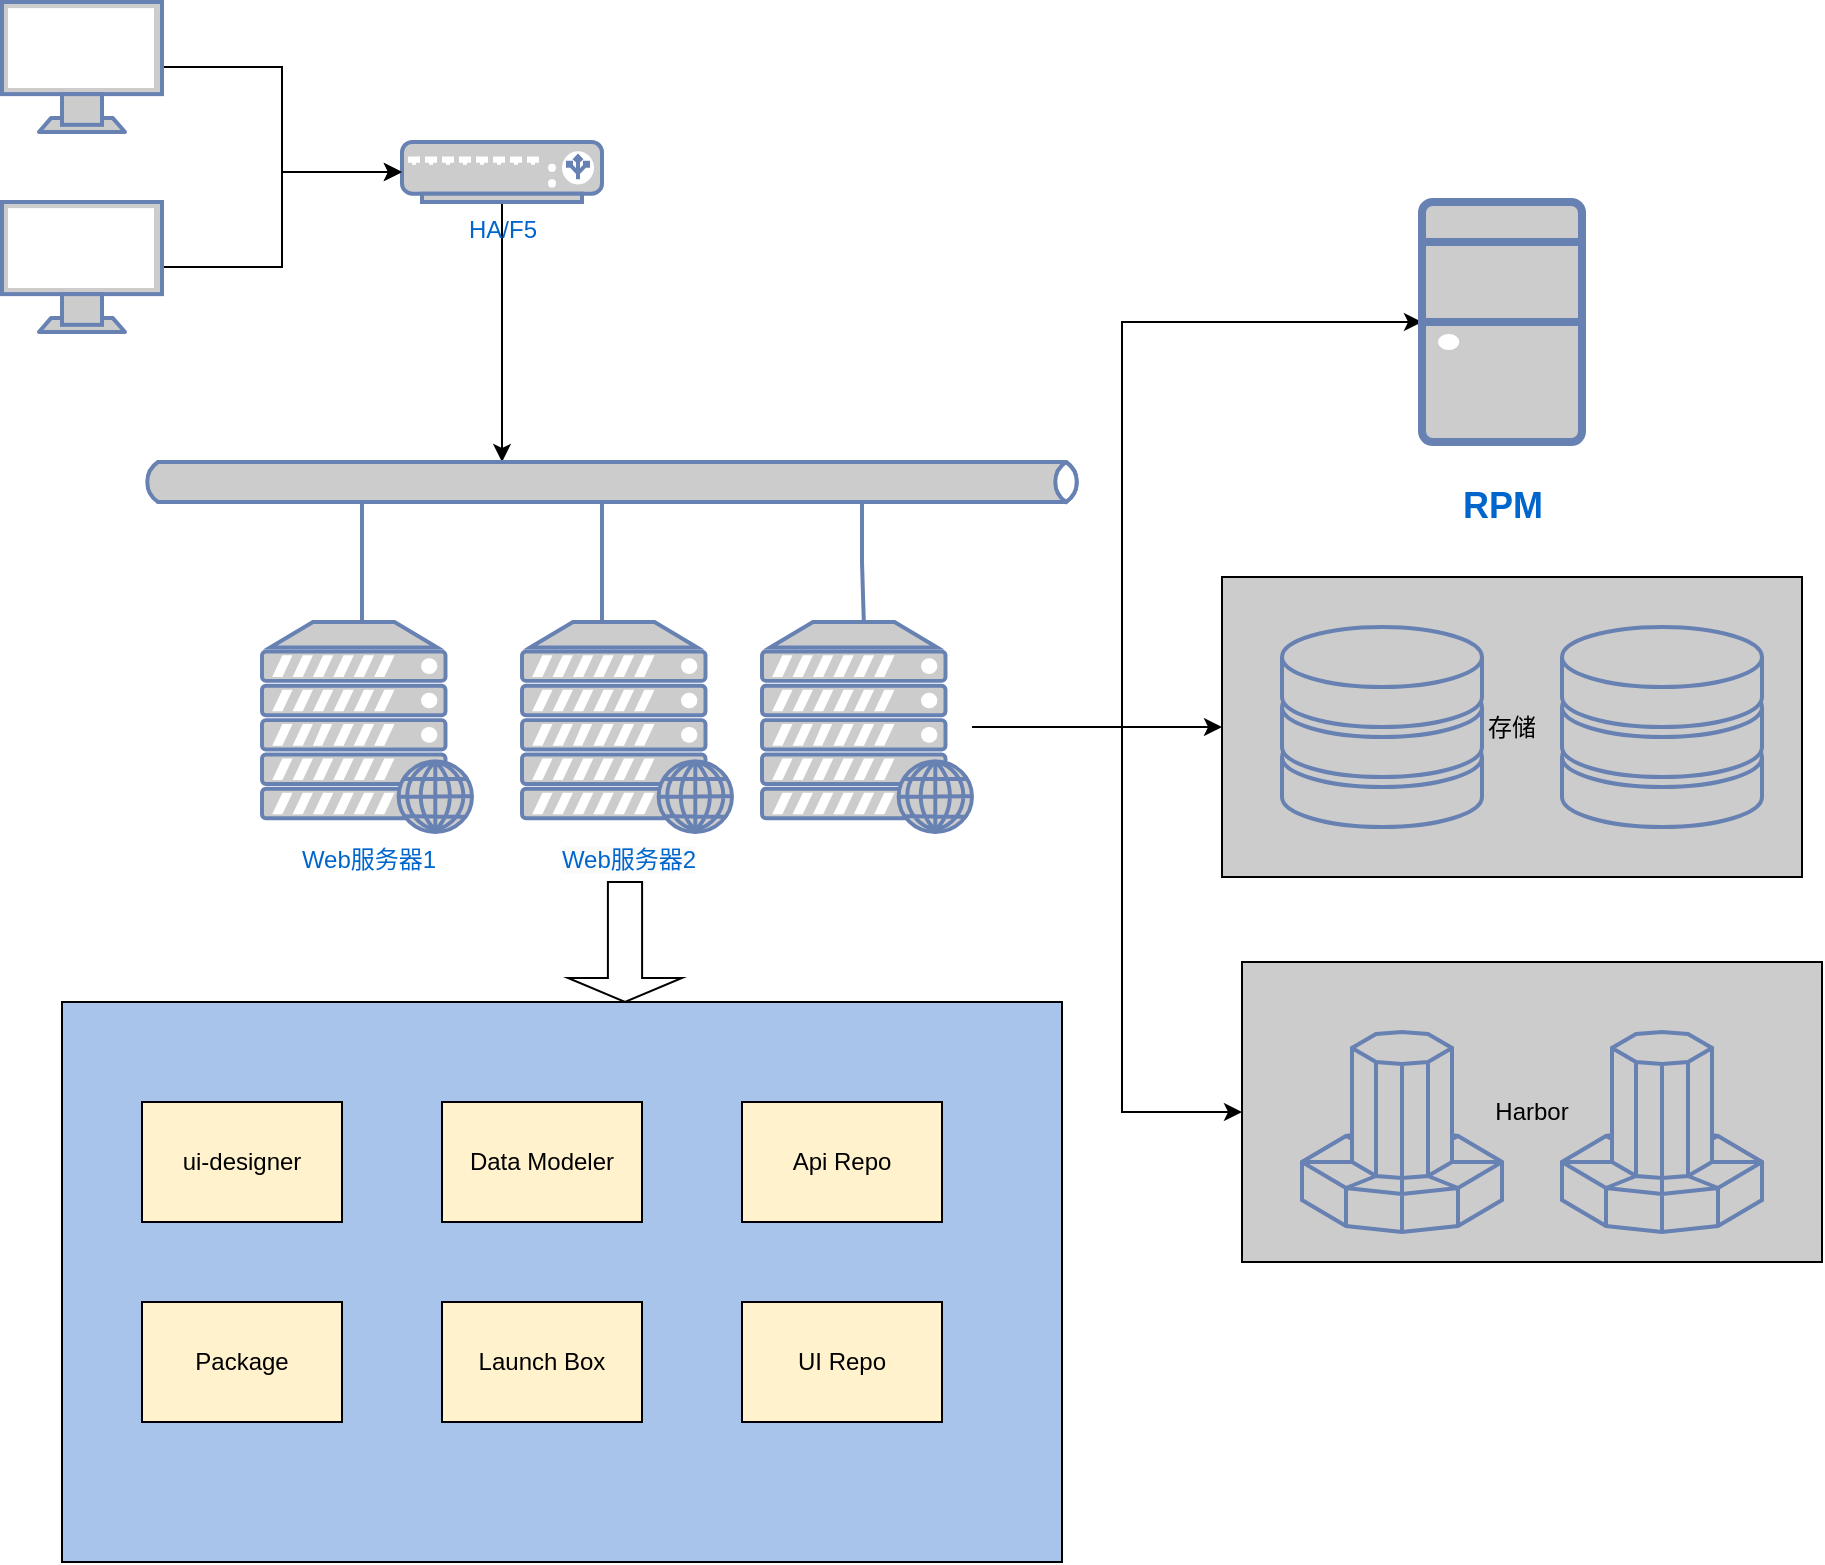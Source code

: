 <mxfile version="20.8.5" type="github">
  <diagram name="Page-1" id="55a83fd1-7818-8e21-69c5-c3457e3827bb">
    <mxGraphModel dx="819" dy="437" grid="1" gridSize="10" guides="1" tooltips="1" connect="1" arrows="1" fold="1" page="1" pageScale="1" pageWidth="1100" pageHeight="850" background="none" math="0" shadow="0">
      <root>
        <mxCell id="0" />
        <mxCell id="1" parent="0" />
        <mxCell id="vt2SysgIoeSXbtuItaQj-49" value="Harbor" style="rounded=0;whiteSpace=wrap;html=1;fillColor=#CCCCCC;" vertex="1" parent="1">
          <mxGeometry x="740" y="510" width="290" height="150" as="geometry" />
        </mxCell>
        <mxCell id="vt2SysgIoeSXbtuItaQj-46" value="存储" style="rounded=0;whiteSpace=wrap;html=1;fillColor=#CCCCCC;" vertex="1" parent="1">
          <mxGeometry x="730" y="317.5" width="290" height="150" as="geometry" />
        </mxCell>
        <mxCell id="vt2SysgIoeSXbtuItaQj-5" style="edgeStyle=orthogonalEdgeStyle;rounded=0;orthogonalLoop=1;jettySize=auto;html=1;entryX=0;entryY=0.5;entryDx=0;entryDy=0;entryPerimeter=0;" edge="1" parent="1" source="vt2SysgIoeSXbtuItaQj-2" target="vt2SysgIoeSXbtuItaQj-3">
          <mxGeometry relative="1" as="geometry" />
        </mxCell>
        <mxCell id="vt2SysgIoeSXbtuItaQj-2" value="" style="fontColor=#0066CC;verticalAlign=top;verticalLabelPosition=bottom;labelPosition=center;align=center;html=1;outlineConnect=0;fillColor=#CCCCCC;strokeColor=#6881B3;gradientColor=none;gradientDirection=north;strokeWidth=2;shape=mxgraph.networks.monitor;" vertex="1" parent="1">
          <mxGeometry x="120" y="130" width="80" height="65" as="geometry" />
        </mxCell>
        <mxCell id="vt2SysgIoeSXbtuItaQj-26" style="edgeStyle=orthogonalEdgeStyle;rounded=0;orthogonalLoop=1;jettySize=auto;html=1;entryX=0.383;entryY=0;entryDx=0;entryDy=0;entryPerimeter=0;" edge="1" parent="1" source="vt2SysgIoeSXbtuItaQj-3" target="vt2SysgIoeSXbtuItaQj-15">
          <mxGeometry relative="1" as="geometry" />
        </mxCell>
        <mxCell id="vt2SysgIoeSXbtuItaQj-3" value="HA/F5" style="fontColor=#0066CC;verticalAlign=top;verticalLabelPosition=bottom;labelPosition=center;align=center;html=1;outlineConnect=0;fillColor=#CCCCCC;strokeColor=#6881B3;gradientColor=none;gradientDirection=north;strokeWidth=2;shape=mxgraph.networks.load_balancer;" vertex="1" parent="1">
          <mxGeometry x="320" y="100" width="100" height="30" as="geometry" />
        </mxCell>
        <mxCell id="vt2SysgIoeSXbtuItaQj-7" style="edgeStyle=orthogonalEdgeStyle;rounded=0;orthogonalLoop=1;jettySize=auto;html=1;entryX=0;entryY=0.5;entryDx=0;entryDy=0;entryPerimeter=0;" edge="1" parent="1" source="vt2SysgIoeSXbtuItaQj-6" target="vt2SysgIoeSXbtuItaQj-3">
          <mxGeometry relative="1" as="geometry" />
        </mxCell>
        <mxCell id="vt2SysgIoeSXbtuItaQj-6" value="" style="fontColor=#0066CC;verticalAlign=top;verticalLabelPosition=bottom;labelPosition=center;align=center;html=1;outlineConnect=0;fillColor=#CCCCCC;strokeColor=#6881B3;gradientColor=none;gradientDirection=north;strokeWidth=2;shape=mxgraph.networks.monitor;" vertex="1" parent="1">
          <mxGeometry x="120" y="30" width="80" height="65" as="geometry" />
        </mxCell>
        <mxCell id="vt2SysgIoeSXbtuItaQj-11" value="Web服务器1" style="fontColor=#0066CC;verticalAlign=top;verticalLabelPosition=bottom;labelPosition=center;align=center;html=1;outlineConnect=0;fillColor=#CCCCCC;strokeColor=#6881B3;gradientColor=none;gradientDirection=north;strokeWidth=2;shape=mxgraph.networks.web_server;" vertex="1" parent="1">
          <mxGeometry x="250" y="340" width="105" height="105" as="geometry" />
        </mxCell>
        <mxCell id="vt2SysgIoeSXbtuItaQj-12" value="&lt;span style=&quot;color: rgb(0, 102, 204); font-family: Helvetica; font-size: 12px; font-style: normal; font-variant-ligatures: normal; font-variant-caps: normal; font-weight: 400; letter-spacing: normal; orphans: 2; text-align: center; text-indent: 0px; text-transform: none; widows: 2; word-spacing: 0px; -webkit-text-stroke-width: 0px; background-color: rgb(251, 251, 251); text-decoration-thickness: initial; text-decoration-style: initial; text-decoration-color: initial; float: none; display: inline !important;&quot;&gt;Web服务器2&lt;/span&gt;" style="fontColor=#0066CC;verticalAlign=top;verticalLabelPosition=bottom;labelPosition=center;align=center;html=1;outlineConnect=0;fillColor=#CCCCCC;strokeColor=#6881B3;gradientColor=none;gradientDirection=north;strokeWidth=2;shape=mxgraph.networks.web_server;" vertex="1" parent="1">
          <mxGeometry x="380" y="340" width="105" height="105" as="geometry" />
        </mxCell>
        <mxCell id="vt2SysgIoeSXbtuItaQj-52" style="edgeStyle=orthogonalEdgeStyle;rounded=0;orthogonalLoop=1;jettySize=auto;html=1;entryX=0;entryY=0.5;entryDx=0;entryDy=0;" edge="1" parent="1" source="vt2SysgIoeSXbtuItaQj-13" target="vt2SysgIoeSXbtuItaQj-46">
          <mxGeometry relative="1" as="geometry">
            <Array as="points">
              <mxPoint x="670" y="393" />
              <mxPoint x="730" y="393" />
            </Array>
          </mxGeometry>
        </mxCell>
        <mxCell id="vt2SysgIoeSXbtuItaQj-54" style="edgeStyle=orthogonalEdgeStyle;rounded=0;orthogonalLoop=1;jettySize=auto;html=1;entryX=0;entryY=0.5;entryDx=0;entryDy=0;entryPerimeter=0;" edge="1" parent="1" source="vt2SysgIoeSXbtuItaQj-13" target="vt2SysgIoeSXbtuItaQj-50">
          <mxGeometry relative="1" as="geometry">
            <Array as="points">
              <mxPoint x="680" y="393" />
              <mxPoint x="680" y="190" />
            </Array>
          </mxGeometry>
        </mxCell>
        <mxCell id="vt2SysgIoeSXbtuItaQj-55" style="edgeStyle=orthogonalEdgeStyle;rounded=0;orthogonalLoop=1;jettySize=auto;html=1;entryX=0;entryY=0.5;entryDx=0;entryDy=0;" edge="1" parent="1" source="vt2SysgIoeSXbtuItaQj-13" target="vt2SysgIoeSXbtuItaQj-49">
          <mxGeometry relative="1" as="geometry">
            <Array as="points">
              <mxPoint x="680" y="392" />
              <mxPoint x="680" y="585" />
            </Array>
          </mxGeometry>
        </mxCell>
        <mxCell id="vt2SysgIoeSXbtuItaQj-13" value="" style="fontColor=#0066CC;verticalAlign=top;verticalLabelPosition=bottom;labelPosition=center;align=center;html=1;outlineConnect=0;fillColor=#CCCCCC;strokeColor=#6881B3;gradientColor=none;gradientDirection=north;strokeWidth=2;shape=mxgraph.networks.web_server;" vertex="1" parent="1">
          <mxGeometry x="500" y="340" width="105" height="105" as="geometry" />
        </mxCell>
        <mxCell id="vt2SysgIoeSXbtuItaQj-15" value="" style="html=1;fillColor=#CCCCCC;strokeColor=#6881B3;gradientColor=none;gradientDirection=north;strokeWidth=2;shape=mxgraph.networks.bus;gradientColor=none;gradientDirection=north;fontColor=#ffffff;perimeter=backbonePerimeter;backboneSize=20;" vertex="1" parent="1">
          <mxGeometry x="190" y="260" width="470" height="20" as="geometry" />
        </mxCell>
        <mxCell id="vt2SysgIoeSXbtuItaQj-20" value="" style="strokeColor=#6881B3;edgeStyle=none;rounded=0;endArrow=none;html=1;strokeWidth=2;" edge="1" target="vt2SysgIoeSXbtuItaQj-15" parent="1">
          <mxGeometry relative="1" as="geometry">
            <mxPoint x="300" y="340" as="sourcePoint" />
          </mxGeometry>
        </mxCell>
        <mxCell id="vt2SysgIoeSXbtuItaQj-22" value="" style="strokeColor=#6881B3;edgeStyle=none;rounded=0;endArrow=none;html=1;strokeWidth=2;" edge="1" target="vt2SysgIoeSXbtuItaQj-15" parent="1">
          <mxGeometry relative="1" as="geometry">
            <mxPoint x="420" y="340" as="sourcePoint" />
          </mxGeometry>
        </mxCell>
        <mxCell id="vt2SysgIoeSXbtuItaQj-23" value="" style="strokeColor=#6881B3;edgeStyle=none;rounded=0;endArrow=none;html=1;strokeWidth=2;" edge="1" target="vt2SysgIoeSXbtuItaQj-15" parent="1" source="vt2SysgIoeSXbtuItaQj-13">
          <mxGeometry relative="1" as="geometry">
            <mxPoint x="480" y="340" as="sourcePoint" />
            <Array as="points">
              <mxPoint x="550" y="310" />
            </Array>
          </mxGeometry>
        </mxCell>
        <mxCell id="vt2SysgIoeSXbtuItaQj-33" value="" style="rounded=0;whiteSpace=wrap;html=1;fillColor=#A9C4EB;" vertex="1" parent="1">
          <mxGeometry x="150" y="530" width="500" height="280" as="geometry" />
        </mxCell>
        <mxCell id="vt2SysgIoeSXbtuItaQj-34" value="ui-designer" style="rounded=0;whiteSpace=wrap;html=1;fillColor=#FFF2CC;" vertex="1" parent="1">
          <mxGeometry x="190" y="580" width="100" height="60" as="geometry" />
        </mxCell>
        <mxCell id="vt2SysgIoeSXbtuItaQj-36" value="Data Modeler" style="rounded=0;whiteSpace=wrap;html=1;fillColor=#FFF2CC;" vertex="1" parent="1">
          <mxGeometry x="340" y="580" width="100" height="60" as="geometry" />
        </mxCell>
        <mxCell id="vt2SysgIoeSXbtuItaQj-37" value="Api Repo" style="rounded=0;whiteSpace=wrap;html=1;fillColor=#FFF2CC;" vertex="1" parent="1">
          <mxGeometry x="490" y="580" width="100" height="60" as="geometry" />
        </mxCell>
        <mxCell id="vt2SysgIoeSXbtuItaQj-38" value="UI Repo" style="rounded=0;whiteSpace=wrap;html=1;fillColor=#FFF2CC;" vertex="1" parent="1">
          <mxGeometry x="490" y="680" width="100" height="60" as="geometry" />
        </mxCell>
        <mxCell id="vt2SysgIoeSXbtuItaQj-39" value="Package" style="rounded=0;whiteSpace=wrap;html=1;fillColor=#FFF2CC;" vertex="1" parent="1">
          <mxGeometry x="190" y="680" width="100" height="60" as="geometry" />
        </mxCell>
        <mxCell id="vt2SysgIoeSXbtuItaQj-40" value="Launch Box" style="rounded=0;whiteSpace=wrap;html=1;fillColor=#FFF2CC;" vertex="1" parent="1">
          <mxGeometry x="340" y="680" width="100" height="60" as="geometry" />
        </mxCell>
        <mxCell id="vt2SysgIoeSXbtuItaQj-43" value="" style="shape=singleArrow;direction=south;whiteSpace=wrap;html=1;" vertex="1" parent="1">
          <mxGeometry x="403" y="470" width="57" height="60" as="geometry" />
        </mxCell>
        <mxCell id="vt2SysgIoeSXbtuItaQj-44" value="" style="fontColor=#0066CC;verticalAlign=top;verticalLabelPosition=bottom;labelPosition=center;align=center;html=1;outlineConnect=0;fillColor=#CCCCCC;strokeColor=#6881B3;gradientColor=none;gradientDirection=north;strokeWidth=2;shape=mxgraph.networks.storage;" vertex="1" parent="1">
          <mxGeometry x="760" y="342.5" width="100" height="100" as="geometry" />
        </mxCell>
        <mxCell id="vt2SysgIoeSXbtuItaQj-45" value="" style="fontColor=#0066CC;verticalAlign=top;verticalLabelPosition=bottom;labelPosition=center;align=center;html=1;outlineConnect=0;fillColor=#CCCCCC;strokeColor=#6881B3;gradientColor=none;gradientDirection=north;strokeWidth=2;shape=mxgraph.networks.storage;" vertex="1" parent="1">
          <mxGeometry x="900" y="342.5" width="100" height="100" as="geometry" />
        </mxCell>
        <mxCell id="vt2SysgIoeSXbtuItaQj-47" value="" style="fontColor=#0066CC;verticalAlign=top;verticalLabelPosition=bottom;labelPosition=center;align=center;html=1;outlineConnect=0;fillColor=#CCCCCC;strokeColor=#6881B3;gradientColor=none;gradientDirection=north;strokeWidth=2;shape=mxgraph.networks.supercomputer;" vertex="1" parent="1">
          <mxGeometry x="770" y="545" width="100" height="100" as="geometry" />
        </mxCell>
        <mxCell id="vt2SysgIoeSXbtuItaQj-48" value="" style="fontColor=#0066CC;verticalAlign=top;verticalLabelPosition=bottom;labelPosition=center;align=center;html=1;outlineConnect=0;fillColor=#CCCCCC;strokeColor=#6881B3;gradientColor=none;gradientDirection=north;strokeWidth=2;shape=mxgraph.networks.supercomputer;" vertex="1" parent="1">
          <mxGeometry x="900" y="545" width="100" height="100" as="geometry" />
        </mxCell>
        <mxCell id="vt2SysgIoeSXbtuItaQj-50" value="&lt;h2&gt;RPM&lt;/h2&gt;" style="fontColor=#0066CC;verticalAlign=top;verticalLabelPosition=bottom;labelPosition=center;align=center;html=1;outlineConnect=0;fillColor=#CCCCCC;strokeColor=#6881B3;gradientColor=none;gradientDirection=north;strokeWidth=2;shape=mxgraph.networks.desktop_pc;" vertex="1" parent="1">
          <mxGeometry x="830" y="130" width="80" height="120" as="geometry" />
        </mxCell>
      </root>
    </mxGraphModel>
  </diagram>
</mxfile>
